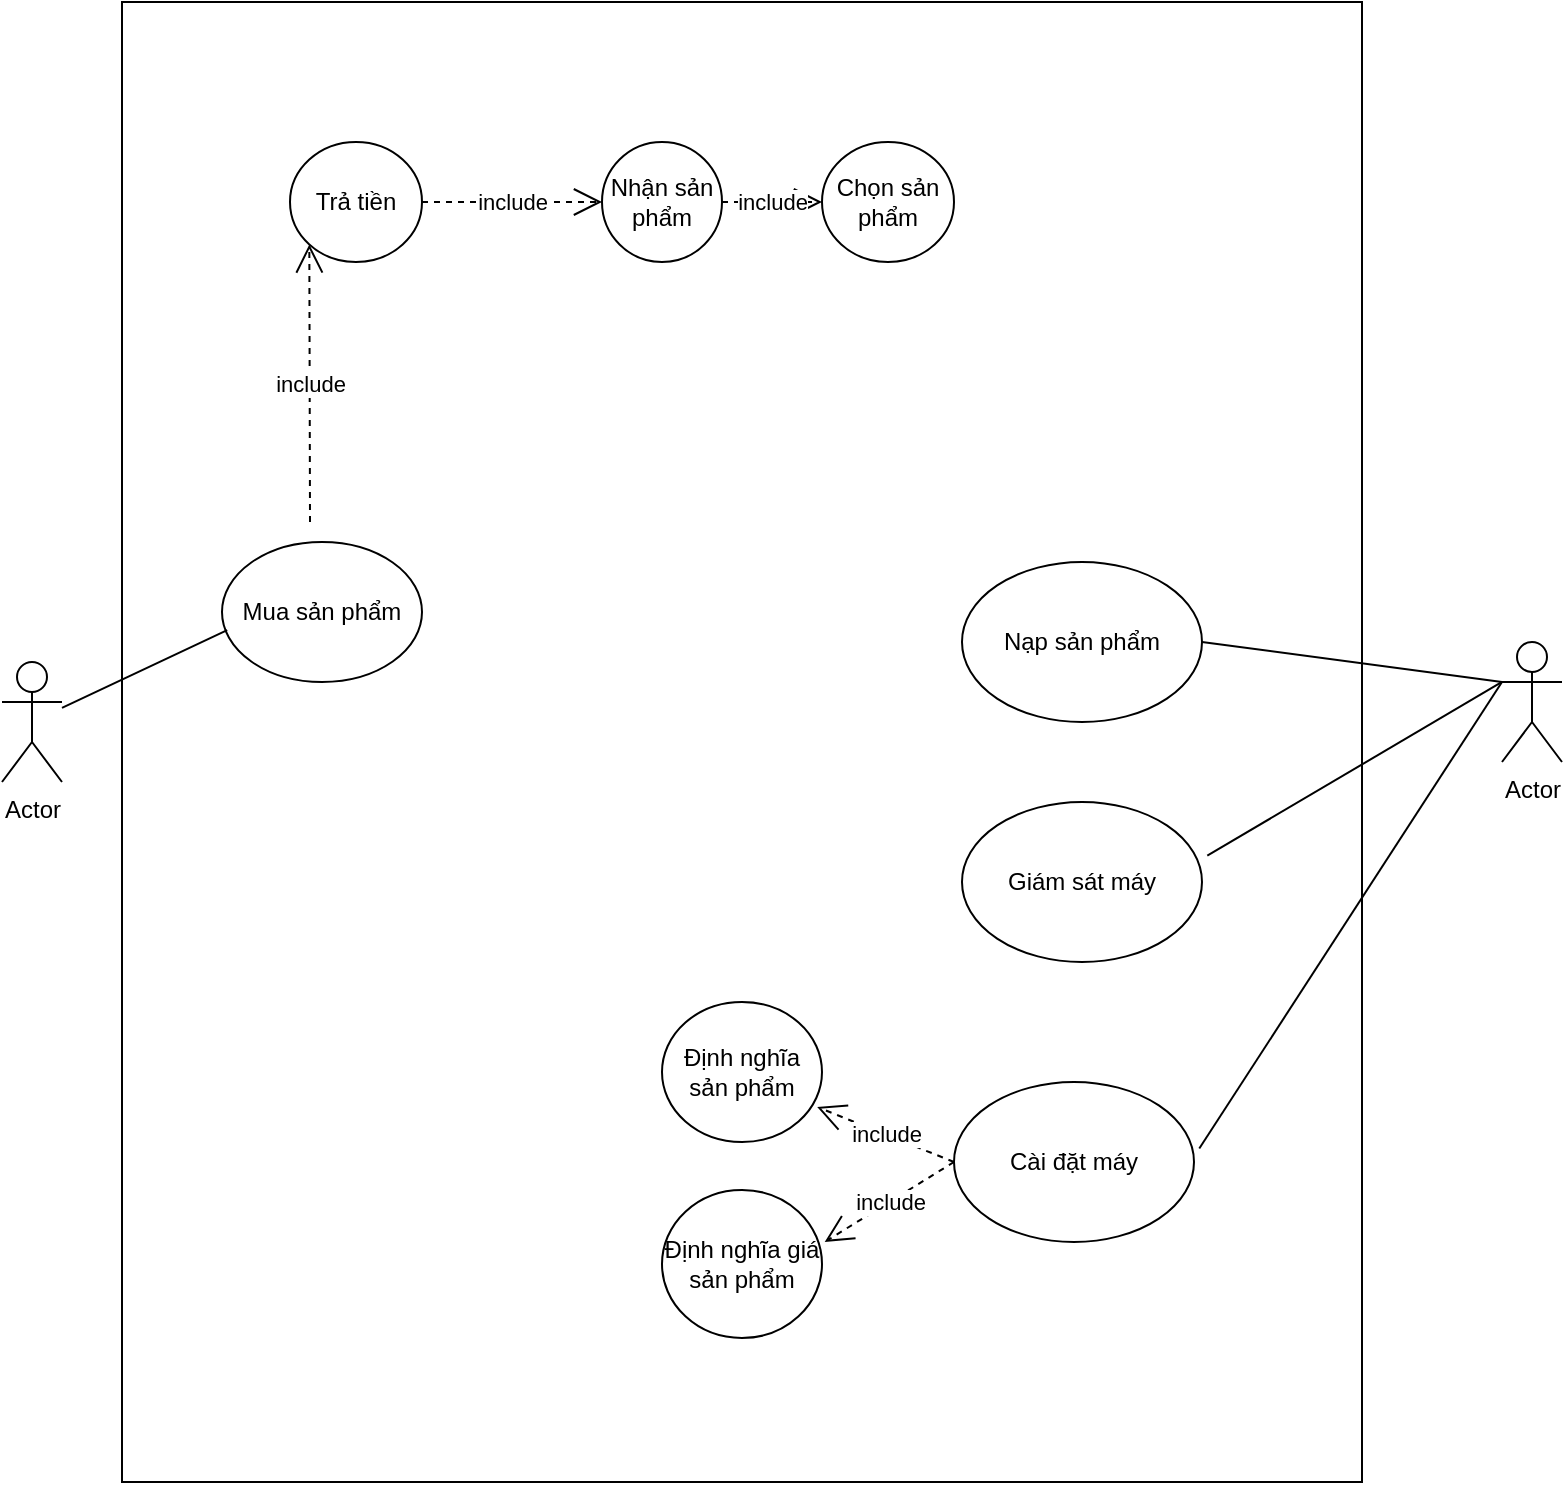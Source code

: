 <mxfile version="20.8.20" type="github">
  <diagram name="Trang-1" id="1fvKQeITgAMp1NTGySb4">
    <mxGraphModel dx="1493" dy="2095" grid="1" gridSize="10" guides="1" tooltips="1" connect="1" arrows="1" fold="1" page="1" pageScale="1" pageWidth="827" pageHeight="1169" math="0" shadow="0">
      <root>
        <mxCell id="0" />
        <mxCell id="1" parent="0" />
        <mxCell id="is1j8jJFaSuD51MKp72F-21" value="" style="rounded=0;whiteSpace=wrap;html=1;" vertex="1" parent="1">
          <mxGeometry x="90" y="-10" width="620" height="740" as="geometry" />
        </mxCell>
        <mxCell id="is1j8jJFaSuD51MKp72F-1" value="Actor" style="shape=umlActor;verticalLabelPosition=bottom;verticalAlign=top;html=1;outlineConnect=0;" vertex="1" parent="1">
          <mxGeometry x="30" y="320" width="30" height="60" as="geometry" />
        </mxCell>
        <mxCell id="is1j8jJFaSuD51MKp72F-6" value="Actor" style="shape=umlActor;verticalLabelPosition=bottom;verticalAlign=top;html=1;outlineConnect=0;" vertex="1" parent="1">
          <mxGeometry x="780" y="310" width="30" height="60" as="geometry" />
        </mxCell>
        <mxCell id="is1j8jJFaSuD51MKp72F-7" value="Mua sản phẩm" style="ellipse;whiteSpace=wrap;html=1;" vertex="1" parent="1">
          <mxGeometry x="140" y="260" width="100" height="70" as="geometry" />
        </mxCell>
        <mxCell id="is1j8jJFaSuD51MKp72F-8" value="Nạp sản phẩm" style="ellipse;whiteSpace=wrap;html=1;" vertex="1" parent="1">
          <mxGeometry x="510" y="270" width="120" height="80" as="geometry" />
        </mxCell>
        <mxCell id="is1j8jJFaSuD51MKp72F-9" value="Giám sát máy" style="ellipse;whiteSpace=wrap;html=1;" vertex="1" parent="1">
          <mxGeometry x="510" y="390" width="120" height="80" as="geometry" />
        </mxCell>
        <mxCell id="is1j8jJFaSuD51MKp72F-10" value="Cài đặt máy" style="ellipse;whiteSpace=wrap;html=1;" vertex="1" parent="1">
          <mxGeometry x="506" y="530" width="120" height="80" as="geometry" />
        </mxCell>
        <mxCell id="is1j8jJFaSuD51MKp72F-17" value="Nhận sản phẩm" style="ellipse;whiteSpace=wrap;html=1;" vertex="1" parent="1">
          <mxGeometry x="330" y="60" width="60" height="60" as="geometry" />
        </mxCell>
        <mxCell id="is1j8jJFaSuD51MKp72F-20" value="Chọn sản phẩm" style="ellipse;whiteSpace=wrap;html=1;" vertex="1" parent="1">
          <mxGeometry x="440" y="60" width="66" height="60" as="geometry" />
        </mxCell>
        <mxCell id="is1j8jJFaSuD51MKp72F-22" value="Trả tiền" style="ellipse;whiteSpace=wrap;html=1;" vertex="1" parent="1">
          <mxGeometry x="174" y="60" width="66" height="60" as="geometry" />
        </mxCell>
        <mxCell id="is1j8jJFaSuD51MKp72F-23" value="" style="endArrow=none;html=1;rounded=0;entryX=0;entryY=0.333;entryDx=0;entryDy=0;entryPerimeter=0;exitX=1;exitY=0.5;exitDx=0;exitDy=0;" edge="1" parent="1" source="is1j8jJFaSuD51MKp72F-8" target="is1j8jJFaSuD51MKp72F-6">
          <mxGeometry width="50" height="50" relative="1" as="geometry">
            <mxPoint x="660" y="270" as="sourcePoint" />
            <mxPoint x="710" y="220" as="targetPoint" />
          </mxGeometry>
        </mxCell>
        <mxCell id="is1j8jJFaSuD51MKp72F-26" value="" style="endArrow=none;html=1;rounded=0;entryX=0;entryY=0.333;entryDx=0;entryDy=0;entryPerimeter=0;exitX=1.022;exitY=0.335;exitDx=0;exitDy=0;exitPerimeter=0;" edge="1" parent="1" source="is1j8jJFaSuD51MKp72F-9" target="is1j8jJFaSuD51MKp72F-6">
          <mxGeometry width="50" height="50" relative="1" as="geometry">
            <mxPoint x="650" y="380" as="sourcePoint" />
            <mxPoint x="700" y="330" as="targetPoint" />
          </mxGeometry>
        </mxCell>
        <mxCell id="is1j8jJFaSuD51MKp72F-27" value="" style="endArrow=none;html=1;rounded=0;entryX=0;entryY=0.333;entryDx=0;entryDy=0;entryPerimeter=0;exitX=1.022;exitY=0.416;exitDx=0;exitDy=0;exitPerimeter=0;" edge="1" parent="1" source="is1j8jJFaSuD51MKp72F-10" target="is1j8jJFaSuD51MKp72F-6">
          <mxGeometry width="50" height="50" relative="1" as="geometry">
            <mxPoint x="650" y="490" as="sourcePoint" />
            <mxPoint x="700" y="440" as="targetPoint" />
          </mxGeometry>
        </mxCell>
        <mxCell id="is1j8jJFaSuD51MKp72F-34" value="include" style="endArrow=open;endSize=12;dashed=1;html=1;rounded=0;entryX=0;entryY=1;entryDx=0;entryDy=0;" edge="1" parent="1" target="is1j8jJFaSuD51MKp72F-22">
          <mxGeometry width="160" relative="1" as="geometry">
            <mxPoint x="184" y="250" as="sourcePoint" />
            <mxPoint x="390" y="280" as="targetPoint" />
          </mxGeometry>
        </mxCell>
        <mxCell id="is1j8jJFaSuD51MKp72F-35" value="include" style="endArrow=open;endSize=12;dashed=1;html=1;rounded=0;exitX=1;exitY=0.5;exitDx=0;exitDy=0;" edge="1" parent="1" source="is1j8jJFaSuD51MKp72F-22" target="is1j8jJFaSuD51MKp72F-17">
          <mxGeometry width="160" relative="1" as="geometry">
            <mxPoint x="339" y="190" as="sourcePoint" />
            <mxPoint x="414" y="161" as="targetPoint" />
          </mxGeometry>
        </mxCell>
        <mxCell id="is1j8jJFaSuD51MKp72F-36" value="include" style="endArrow=open;endSize=12;dashed=1;html=1;rounded=0;exitX=1;exitY=0.5;exitDx=0;exitDy=0;entryX=0;entryY=0.5;entryDx=0;entryDy=0;" edge="1" parent="1" source="is1j8jJFaSuD51MKp72F-17" target="is1j8jJFaSuD51MKp72F-20">
          <mxGeometry width="160" relative="1" as="geometry">
            <mxPoint x="356" y="209" as="sourcePoint" />
            <mxPoint x="381" y="129" as="targetPoint" />
          </mxGeometry>
        </mxCell>
        <mxCell id="is1j8jJFaSuD51MKp72F-39" value="" style="endArrow=none;html=1;rounded=0;entryX=0.026;entryY=0.629;entryDx=0;entryDy=0;entryPerimeter=0;" edge="1" parent="1" source="is1j8jJFaSuD51MKp72F-1" target="is1j8jJFaSuD51MKp72F-7">
          <mxGeometry width="50" height="50" relative="1" as="geometry">
            <mxPoint x="260" y="470" as="sourcePoint" />
            <mxPoint x="310" y="420" as="targetPoint" />
          </mxGeometry>
        </mxCell>
        <mxCell id="is1j8jJFaSuD51MKp72F-40" value="include" style="endArrow=open;endSize=12;dashed=1;html=1;rounded=0;exitX=0;exitY=0.5;exitDx=0;exitDy=0;entryX=0.97;entryY=0.75;entryDx=0;entryDy=0;entryPerimeter=0;" edge="1" parent="1" source="is1j8jJFaSuD51MKp72F-10" target="is1j8jJFaSuD51MKp72F-42">
          <mxGeometry width="160" relative="1" as="geometry">
            <mxPoint x="520" y="559" as="sourcePoint" />
            <mxPoint x="525.287" y="469.649" as="targetPoint" />
          </mxGeometry>
        </mxCell>
        <mxCell id="is1j8jJFaSuD51MKp72F-42" value="Định nghĩa sản phẩm" style="ellipse;whiteSpace=wrap;html=1;" vertex="1" parent="1">
          <mxGeometry x="360" y="490" width="80" height="70" as="geometry" />
        </mxCell>
        <mxCell id="is1j8jJFaSuD51MKp72F-43" value="Định nghĩa giá sản phẩm" style="ellipse;whiteSpace=wrap;html=1;" vertex="1" parent="1">
          <mxGeometry x="360" y="584" width="80" height="74" as="geometry" />
        </mxCell>
        <mxCell id="is1j8jJFaSuD51MKp72F-44" value="include" style="endArrow=open;endSize=12;dashed=1;html=1;rounded=0;exitX=0;exitY=0.5;exitDx=0;exitDy=0;entryX=1.017;entryY=0.351;entryDx=0;entryDy=0;entryPerimeter=0;" edge="1" parent="1" source="is1j8jJFaSuD51MKp72F-10" target="is1j8jJFaSuD51MKp72F-43">
          <mxGeometry width="160" relative="1" as="geometry">
            <mxPoint x="548" y="572" as="sourcePoint" />
            <mxPoint x="458" y="513" as="targetPoint" />
          </mxGeometry>
        </mxCell>
      </root>
    </mxGraphModel>
  </diagram>
</mxfile>
